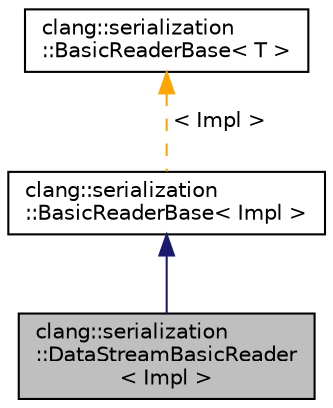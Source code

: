 digraph "clang::serialization::DataStreamBasicReader&lt; Impl &gt;"
{
 // LATEX_PDF_SIZE
  bgcolor="transparent";
  edge [fontname="Helvetica",fontsize="10",labelfontname="Helvetica",labelfontsize="10"];
  node [fontname="Helvetica",fontsize="10",shape=record];
  Node1 [label="clang::serialization\l::DataStreamBasicReader\l\< Impl \>",height=0.2,width=0.4,color="black", fillcolor="grey75", style="filled", fontcolor="black",tooltip="DataStreamBasicReader provides convenience implementations for many BasicReader methods based on the ..."];
  Node2 -> Node1 [dir="back",color="midnightblue",fontsize="10",style="solid",fontname="Helvetica"];
  Node2 [label="clang::serialization\l::BasicReaderBase\< Impl \>",height=0.2,width=0.4,color="black",URL="$classclang_1_1serialization_1_1BasicReaderBase.html",tooltip=" "];
  Node3 -> Node2 [dir="back",color="orange",fontsize="10",style="dashed",label=" \< Impl \>" ,fontname="Helvetica"];
  Node3 [label="clang::serialization\l::BasicReaderBase\< T \>",height=0.2,width=0.4,color="black",URL="$classclang_1_1serialization_1_1BasicReaderBase.html",tooltip=" "];
}
